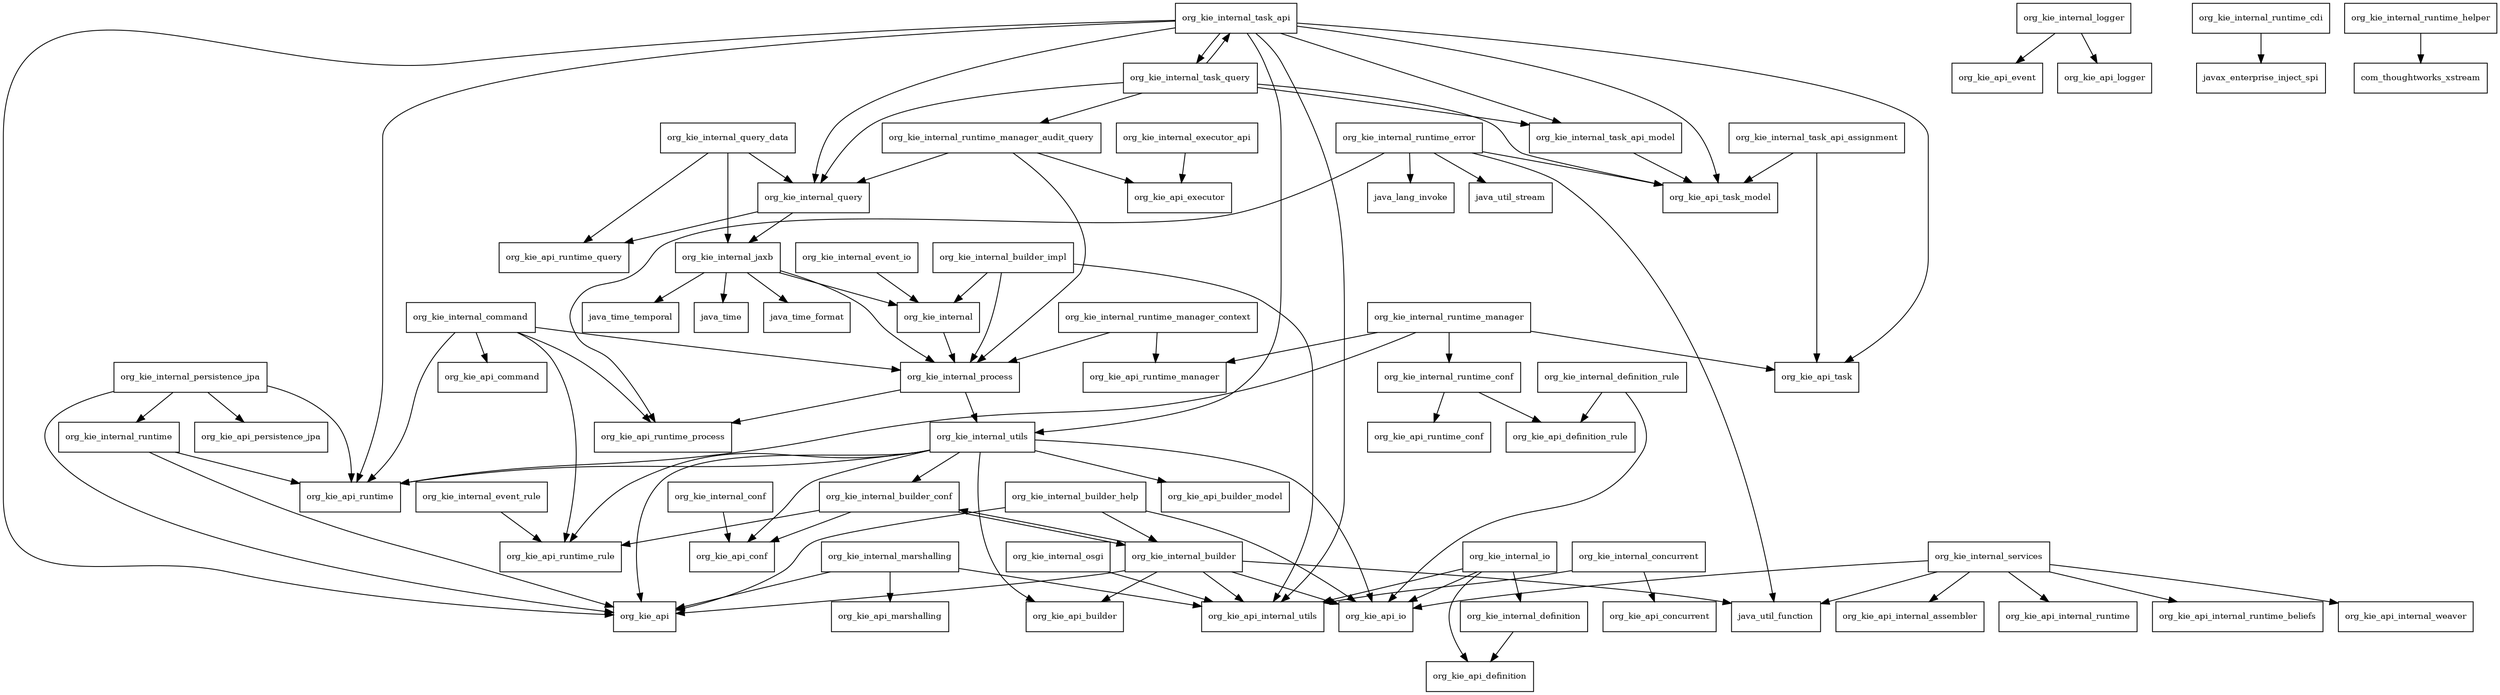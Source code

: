digraph kie_internal_7_6_0_Final_package_dependencies {
  node [shape = box, fontsize=10.0];
  org_kie_internal -> org_kie_internal_process;
  org_kie_internal_builder -> java_util_function;
  org_kie_internal_builder -> org_kie_api;
  org_kie_internal_builder -> org_kie_api_builder;
  org_kie_internal_builder -> org_kie_api_internal_utils;
  org_kie_internal_builder -> org_kie_api_io;
  org_kie_internal_builder -> org_kie_internal_builder_conf;
  org_kie_internal_builder_conf -> org_kie_api_conf;
  org_kie_internal_builder_conf -> org_kie_api_runtime_rule;
  org_kie_internal_builder_conf -> org_kie_internal_builder;
  org_kie_internal_builder_help -> org_kie_api;
  org_kie_internal_builder_help -> org_kie_api_io;
  org_kie_internal_builder_help -> org_kie_internal_builder;
  org_kie_internal_builder_impl -> org_kie_api_internal_utils;
  org_kie_internal_builder_impl -> org_kie_internal;
  org_kie_internal_builder_impl -> org_kie_internal_process;
  org_kie_internal_command -> org_kie_api_command;
  org_kie_internal_command -> org_kie_api_runtime;
  org_kie_internal_command -> org_kie_api_runtime_process;
  org_kie_internal_command -> org_kie_api_runtime_rule;
  org_kie_internal_command -> org_kie_internal_process;
  org_kie_internal_concurrent -> org_kie_api_concurrent;
  org_kie_internal_concurrent -> org_kie_api_internal_utils;
  org_kie_internal_conf -> org_kie_api_conf;
  org_kie_internal_definition -> org_kie_api_definition;
  org_kie_internal_definition_rule -> org_kie_api_definition_rule;
  org_kie_internal_definition_rule -> org_kie_api_io;
  org_kie_internal_event_io -> org_kie_internal;
  org_kie_internal_event_rule -> org_kie_api_runtime_rule;
  org_kie_internal_executor_api -> org_kie_api_executor;
  org_kie_internal_io -> org_kie_api_definition;
  org_kie_internal_io -> org_kie_api_internal_utils;
  org_kie_internal_io -> org_kie_api_io;
  org_kie_internal_io -> org_kie_internal_definition;
  org_kie_internal_jaxb -> java_time;
  org_kie_internal_jaxb -> java_time_format;
  org_kie_internal_jaxb -> java_time_temporal;
  org_kie_internal_jaxb -> org_kie_internal;
  org_kie_internal_jaxb -> org_kie_internal_process;
  org_kie_internal_logger -> org_kie_api_event;
  org_kie_internal_logger -> org_kie_api_logger;
  org_kie_internal_marshalling -> org_kie_api;
  org_kie_internal_marshalling -> org_kie_api_internal_utils;
  org_kie_internal_marshalling -> org_kie_api_marshalling;
  org_kie_internal_osgi -> org_kie_api_internal_utils;
  org_kie_internal_persistence_jpa -> org_kie_api;
  org_kie_internal_persistence_jpa -> org_kie_api_persistence_jpa;
  org_kie_internal_persistence_jpa -> org_kie_api_runtime;
  org_kie_internal_persistence_jpa -> org_kie_internal_runtime;
  org_kie_internal_process -> org_kie_api_runtime_process;
  org_kie_internal_process -> org_kie_internal_utils;
  org_kie_internal_query -> org_kie_api_runtime_query;
  org_kie_internal_query -> org_kie_internal_jaxb;
  org_kie_internal_query_data -> org_kie_api_runtime_query;
  org_kie_internal_query_data -> org_kie_internal_jaxb;
  org_kie_internal_query_data -> org_kie_internal_query;
  org_kie_internal_runtime -> org_kie_api;
  org_kie_internal_runtime -> org_kie_api_runtime;
  org_kie_internal_runtime_cdi -> javax_enterprise_inject_spi;
  org_kie_internal_runtime_conf -> org_kie_api_definition_rule;
  org_kie_internal_runtime_conf -> org_kie_api_runtime_conf;
  org_kie_internal_runtime_error -> java_lang_invoke;
  org_kie_internal_runtime_error -> java_util_function;
  org_kie_internal_runtime_error -> java_util_stream;
  org_kie_internal_runtime_error -> org_kie_api_runtime_process;
  org_kie_internal_runtime_error -> org_kie_api_task_model;
  org_kie_internal_runtime_helper -> com_thoughtworks_xstream;
  org_kie_internal_runtime_manager -> org_kie_api_runtime;
  org_kie_internal_runtime_manager -> org_kie_api_runtime_manager;
  org_kie_internal_runtime_manager -> org_kie_api_task;
  org_kie_internal_runtime_manager -> org_kie_internal_runtime_conf;
  org_kie_internal_runtime_manager_audit_query -> org_kie_api_executor;
  org_kie_internal_runtime_manager_audit_query -> org_kie_internal_process;
  org_kie_internal_runtime_manager_audit_query -> org_kie_internal_query;
  org_kie_internal_runtime_manager_context -> org_kie_api_runtime_manager;
  org_kie_internal_runtime_manager_context -> org_kie_internal_process;
  org_kie_internal_services -> java_util_function;
  org_kie_internal_services -> org_kie_api_internal_assembler;
  org_kie_internal_services -> org_kie_api_internal_runtime;
  org_kie_internal_services -> org_kie_api_internal_runtime_beliefs;
  org_kie_internal_services -> org_kie_api_internal_weaver;
  org_kie_internal_services -> org_kie_api_io;
  org_kie_internal_task_api -> org_kie_api;
  org_kie_internal_task_api -> org_kie_api_internal_utils;
  org_kie_internal_task_api -> org_kie_api_runtime;
  org_kie_internal_task_api -> org_kie_api_task;
  org_kie_internal_task_api -> org_kie_api_task_model;
  org_kie_internal_task_api -> org_kie_internal_query;
  org_kie_internal_task_api -> org_kie_internal_task_api_model;
  org_kie_internal_task_api -> org_kie_internal_task_query;
  org_kie_internal_task_api -> org_kie_internal_utils;
  org_kie_internal_task_api_assignment -> org_kie_api_task;
  org_kie_internal_task_api_assignment -> org_kie_api_task_model;
  org_kie_internal_task_api_model -> org_kie_api_task_model;
  org_kie_internal_task_query -> org_kie_api_task_model;
  org_kie_internal_task_query -> org_kie_internal_query;
  org_kie_internal_task_query -> org_kie_internal_runtime_manager_audit_query;
  org_kie_internal_task_query -> org_kie_internal_task_api;
  org_kie_internal_task_query -> org_kie_internal_task_api_model;
  org_kie_internal_utils -> org_kie_api;
  org_kie_internal_utils -> org_kie_api_builder;
  org_kie_internal_utils -> org_kie_api_builder_model;
  org_kie_internal_utils -> org_kie_api_conf;
  org_kie_internal_utils -> org_kie_api_io;
  org_kie_internal_utils -> org_kie_api_runtime;
  org_kie_internal_utils -> org_kie_api_runtime_rule;
  org_kie_internal_utils -> org_kie_internal_builder_conf;
}
